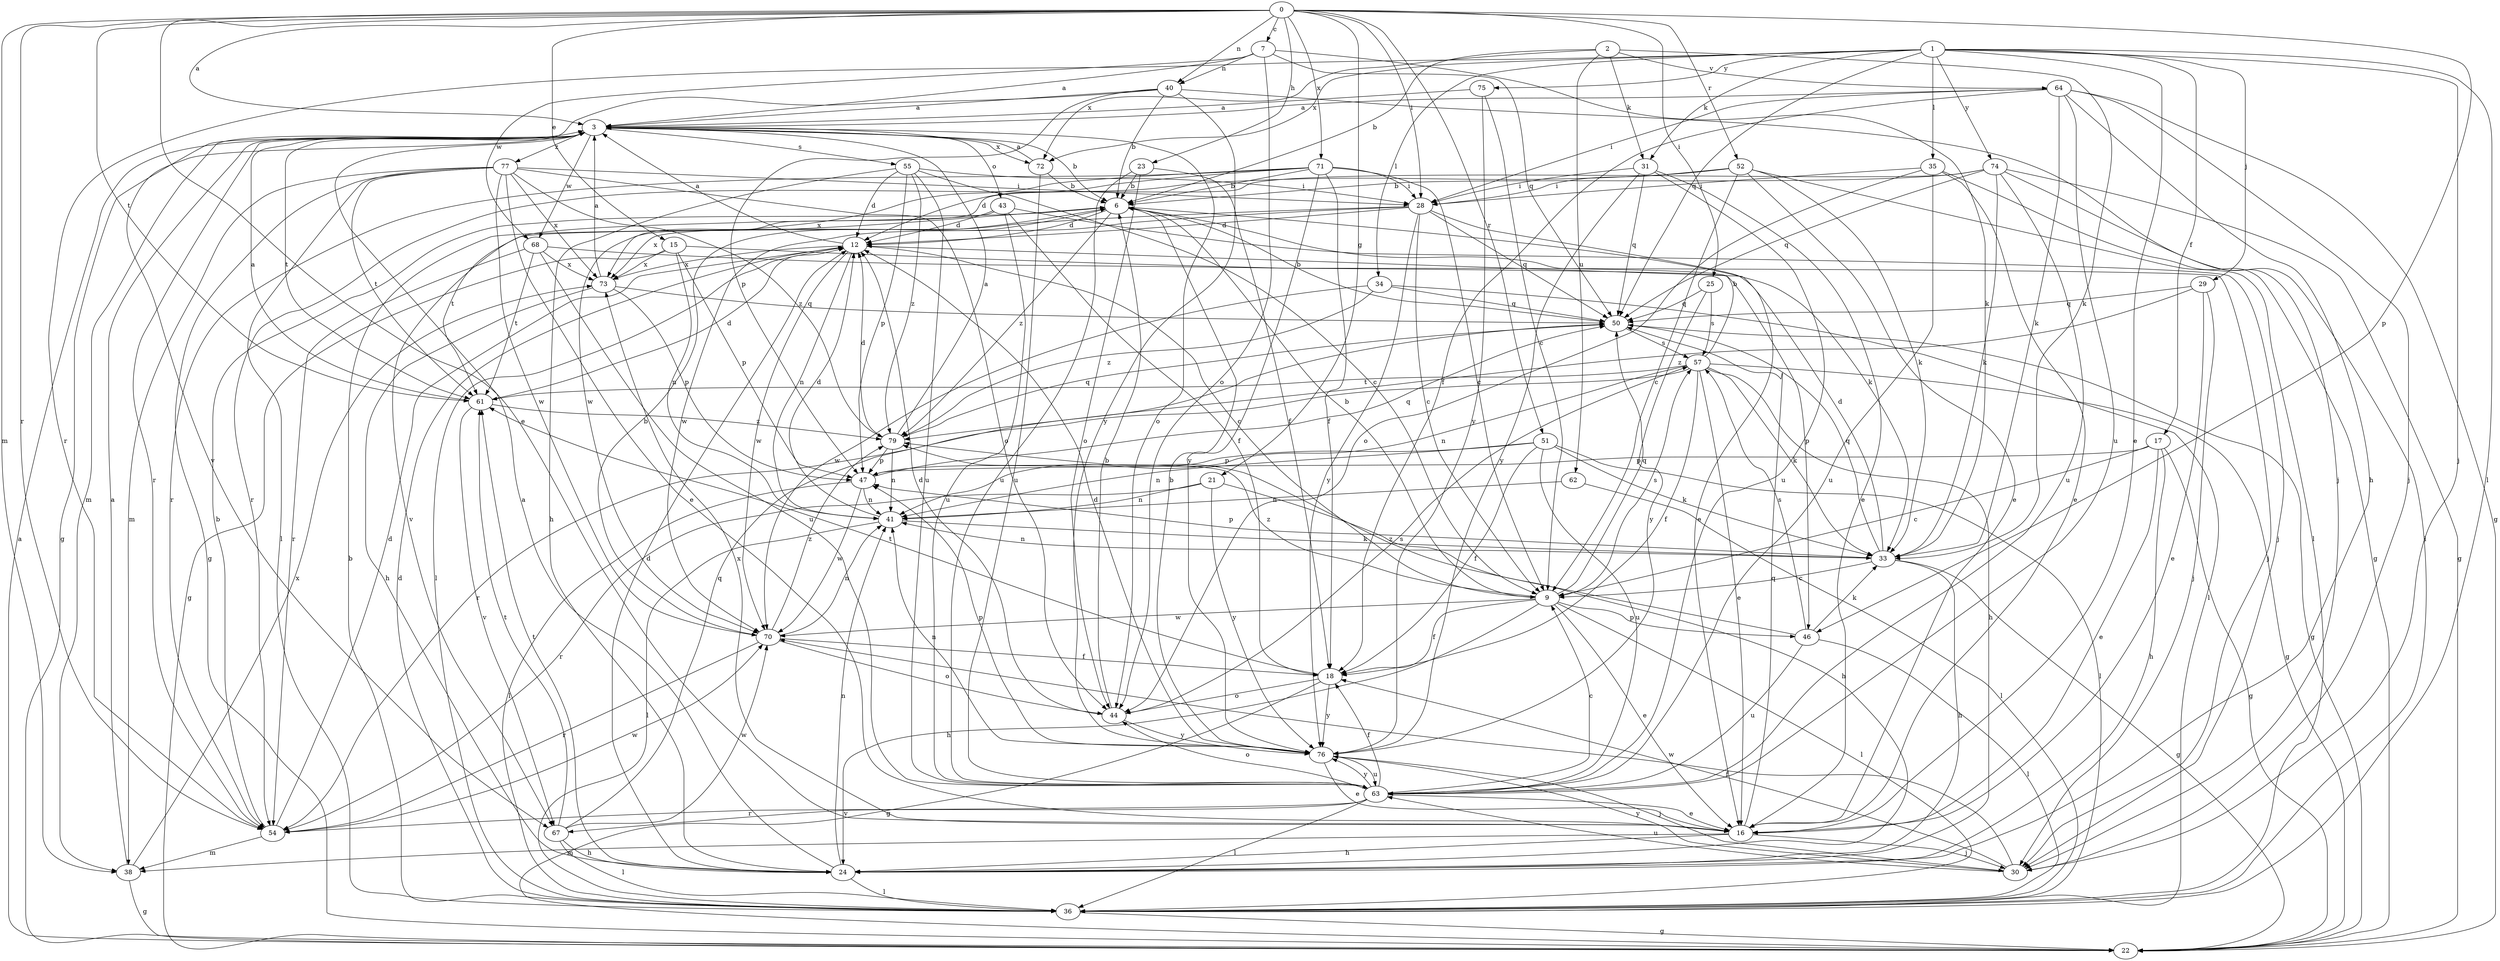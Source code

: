 strict digraph  {
0;
1;
2;
3;
6;
7;
9;
12;
15;
16;
17;
18;
21;
22;
23;
24;
25;
28;
29;
30;
31;
33;
34;
35;
36;
38;
40;
41;
43;
44;
46;
47;
50;
51;
52;
54;
55;
57;
61;
62;
63;
64;
67;
68;
70;
71;
72;
73;
74;
75;
76;
77;
79;
0 -> 3  [label=a];
0 -> 7  [label=c];
0 -> 15  [label=e];
0 -> 16  [label=e];
0 -> 21  [label=g];
0 -> 23  [label=h];
0 -> 25  [label=i];
0 -> 28  [label=i];
0 -> 38  [label=m];
0 -> 40  [label=n];
0 -> 46  [label=p];
0 -> 51  [label=r];
0 -> 52  [label=r];
0 -> 54  [label=r];
0 -> 61  [label=t];
0 -> 71  [label=x];
1 -> 16  [label=e];
1 -> 17  [label=f];
1 -> 29  [label=j];
1 -> 30  [label=j];
1 -> 31  [label=k];
1 -> 34  [label=l];
1 -> 35  [label=l];
1 -> 36  [label=l];
1 -> 50  [label=q];
1 -> 54  [label=r];
1 -> 72  [label=x];
1 -> 74  [label=y];
1 -> 75  [label=y];
2 -> 6  [label=b];
2 -> 31  [label=k];
2 -> 33  [label=k];
2 -> 62  [label=u];
2 -> 64  [label=v];
2 -> 72  [label=x];
3 -> 6  [label=b];
3 -> 22  [label=g];
3 -> 38  [label=m];
3 -> 43  [label=o];
3 -> 44  [label=o];
3 -> 54  [label=r];
3 -> 55  [label=s];
3 -> 61  [label=t];
3 -> 68  [label=w];
3 -> 72  [label=x];
3 -> 77  [label=z];
6 -> 12  [label=d];
6 -> 33  [label=k];
6 -> 73  [label=x];
6 -> 79  [label=z];
7 -> 3  [label=a];
7 -> 33  [label=k];
7 -> 40  [label=n];
7 -> 44  [label=o];
7 -> 50  [label=q];
7 -> 68  [label=w];
9 -> 6  [label=b];
9 -> 16  [label=e];
9 -> 18  [label=f];
9 -> 24  [label=h];
9 -> 36  [label=l];
9 -> 46  [label=p];
9 -> 50  [label=q];
9 -> 57  [label=s];
9 -> 70  [label=w];
9 -> 79  [label=z];
12 -> 3  [label=a];
12 -> 9  [label=c];
12 -> 36  [label=l];
12 -> 41  [label=n];
12 -> 70  [label=w];
12 -> 73  [label=x];
15 -> 22  [label=g];
15 -> 41  [label=n];
15 -> 46  [label=p];
15 -> 47  [label=p];
15 -> 73  [label=x];
16 -> 24  [label=h];
16 -> 30  [label=j];
16 -> 38  [label=m];
16 -> 50  [label=q];
16 -> 73  [label=x];
17 -> 9  [label=c];
17 -> 16  [label=e];
17 -> 22  [label=g];
17 -> 24  [label=h];
17 -> 47  [label=p];
18 -> 22  [label=g];
18 -> 44  [label=o];
18 -> 61  [label=t];
18 -> 76  [label=y];
21 -> 24  [label=h];
21 -> 41  [label=n];
21 -> 54  [label=r];
21 -> 76  [label=y];
22 -> 3  [label=a];
23 -> 6  [label=b];
23 -> 18  [label=f];
23 -> 44  [label=o];
23 -> 63  [label=u];
24 -> 3  [label=a];
24 -> 12  [label=d];
24 -> 36  [label=l];
24 -> 41  [label=n];
24 -> 61  [label=t];
25 -> 50  [label=q];
25 -> 57  [label=s];
25 -> 76  [label=y];
28 -> 9  [label=c];
28 -> 12  [label=d];
28 -> 16  [label=e];
28 -> 50  [label=q];
28 -> 67  [label=v];
28 -> 70  [label=w];
28 -> 76  [label=y];
29 -> 16  [label=e];
29 -> 30  [label=j];
29 -> 50  [label=q];
29 -> 79  [label=z];
30 -> 18  [label=f];
30 -> 63  [label=u];
30 -> 70  [label=w];
30 -> 76  [label=y];
31 -> 16  [label=e];
31 -> 28  [label=i];
31 -> 50  [label=q];
31 -> 63  [label=u];
31 -> 76  [label=y];
33 -> 9  [label=c];
33 -> 12  [label=d];
33 -> 22  [label=g];
33 -> 24  [label=h];
33 -> 41  [label=n];
33 -> 47  [label=p];
33 -> 50  [label=q];
34 -> 36  [label=l];
34 -> 50  [label=q];
34 -> 70  [label=w];
34 -> 79  [label=z];
35 -> 16  [label=e];
35 -> 22  [label=g];
35 -> 28  [label=i];
35 -> 44  [label=o];
35 -> 63  [label=u];
36 -> 6  [label=b];
36 -> 12  [label=d];
36 -> 22  [label=g];
38 -> 3  [label=a];
38 -> 22  [label=g];
38 -> 73  [label=x];
40 -> 3  [label=a];
40 -> 6  [label=b];
40 -> 30  [label=j];
40 -> 47  [label=p];
40 -> 67  [label=v];
40 -> 76  [label=y];
41 -> 12  [label=d];
41 -> 33  [label=k];
41 -> 36  [label=l];
43 -> 12  [label=d];
43 -> 18  [label=f];
43 -> 30  [label=j];
43 -> 61  [label=t];
43 -> 63  [label=u];
44 -> 6  [label=b];
44 -> 12  [label=d];
44 -> 57  [label=s];
44 -> 76  [label=y];
46 -> 33  [label=k];
46 -> 36  [label=l];
46 -> 57  [label=s];
46 -> 63  [label=u];
46 -> 79  [label=z];
47 -> 36  [label=l];
47 -> 41  [label=n];
47 -> 50  [label=q];
47 -> 70  [label=w];
50 -> 6  [label=b];
50 -> 22  [label=g];
50 -> 57  [label=s];
51 -> 18  [label=f];
51 -> 33  [label=k];
51 -> 36  [label=l];
51 -> 41  [label=n];
51 -> 47  [label=p];
51 -> 63  [label=u];
52 -> 9  [label=c];
52 -> 16  [label=e];
52 -> 28  [label=i];
52 -> 33  [label=k];
52 -> 36  [label=l];
52 -> 54  [label=r];
54 -> 6  [label=b];
54 -> 12  [label=d];
54 -> 38  [label=m];
54 -> 70  [label=w];
55 -> 9  [label=c];
55 -> 12  [label=d];
55 -> 24  [label=h];
55 -> 28  [label=i];
55 -> 47  [label=p];
55 -> 63  [label=u];
55 -> 79  [label=z];
57 -> 6  [label=b];
57 -> 16  [label=e];
57 -> 18  [label=f];
57 -> 22  [label=g];
57 -> 24  [label=h];
57 -> 33  [label=k];
57 -> 41  [label=n];
57 -> 54  [label=r];
57 -> 61  [label=t];
61 -> 3  [label=a];
61 -> 12  [label=d];
61 -> 67  [label=v];
61 -> 79  [label=z];
62 -> 36  [label=l];
62 -> 41  [label=n];
63 -> 9  [label=c];
63 -> 16  [label=e];
63 -> 18  [label=f];
63 -> 36  [label=l];
63 -> 44  [label=o];
63 -> 54  [label=r];
63 -> 67  [label=v];
63 -> 76  [label=y];
64 -> 3  [label=a];
64 -> 18  [label=f];
64 -> 22  [label=g];
64 -> 24  [label=h];
64 -> 28  [label=i];
64 -> 30  [label=j];
64 -> 33  [label=k];
64 -> 63  [label=u];
67 -> 24  [label=h];
67 -> 36  [label=l];
67 -> 50  [label=q];
67 -> 61  [label=t];
67 -> 70  [label=w];
68 -> 30  [label=j];
68 -> 54  [label=r];
68 -> 61  [label=t];
68 -> 63  [label=u];
68 -> 73  [label=x];
70 -> 6  [label=b];
70 -> 18  [label=f];
70 -> 41  [label=n];
70 -> 44  [label=o];
70 -> 54  [label=r];
70 -> 79  [label=z];
71 -> 6  [label=b];
71 -> 9  [label=c];
71 -> 12  [label=d];
71 -> 18  [label=f];
71 -> 28  [label=i];
71 -> 54  [label=r];
71 -> 73  [label=x];
71 -> 76  [label=y];
72 -> 3  [label=a];
72 -> 6  [label=b];
72 -> 63  [label=u];
73 -> 3  [label=a];
73 -> 24  [label=h];
73 -> 47  [label=p];
73 -> 50  [label=q];
74 -> 6  [label=b];
74 -> 22  [label=g];
74 -> 33  [label=k];
74 -> 36  [label=l];
74 -> 50  [label=q];
74 -> 63  [label=u];
74 -> 70  [label=w];
75 -> 3  [label=a];
75 -> 9  [label=c];
75 -> 76  [label=y];
76 -> 6  [label=b];
76 -> 12  [label=d];
76 -> 16  [label=e];
76 -> 30  [label=j];
76 -> 41  [label=n];
76 -> 47  [label=p];
76 -> 63  [label=u];
77 -> 16  [label=e];
77 -> 22  [label=g];
77 -> 28  [label=i];
77 -> 36  [label=l];
77 -> 38  [label=m];
77 -> 44  [label=o];
77 -> 61  [label=t];
77 -> 70  [label=w];
77 -> 73  [label=x];
77 -> 79  [label=z];
79 -> 3  [label=a];
79 -> 12  [label=d];
79 -> 41  [label=n];
79 -> 47  [label=p];
79 -> 50  [label=q];
}

